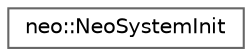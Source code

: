 digraph "Graphical Class Hierarchy"
{
 // LATEX_PDF_SIZE
  bgcolor="transparent";
  edge [fontname=Helvetica,fontsize=10,labelfontname=Helvetica,labelfontsize=10];
  node [fontname=Helvetica,fontsize=10,shape=box,height=0.2,width=0.4];
  rankdir="LR";
  Node0 [id="Node000000",label="neo::NeoSystemInit",height=0.2,width=0.4,color="grey40", fillcolor="white", style="filled",URL="$classneo_1_1_neo_system_init.html",tooltip=" "];
}
